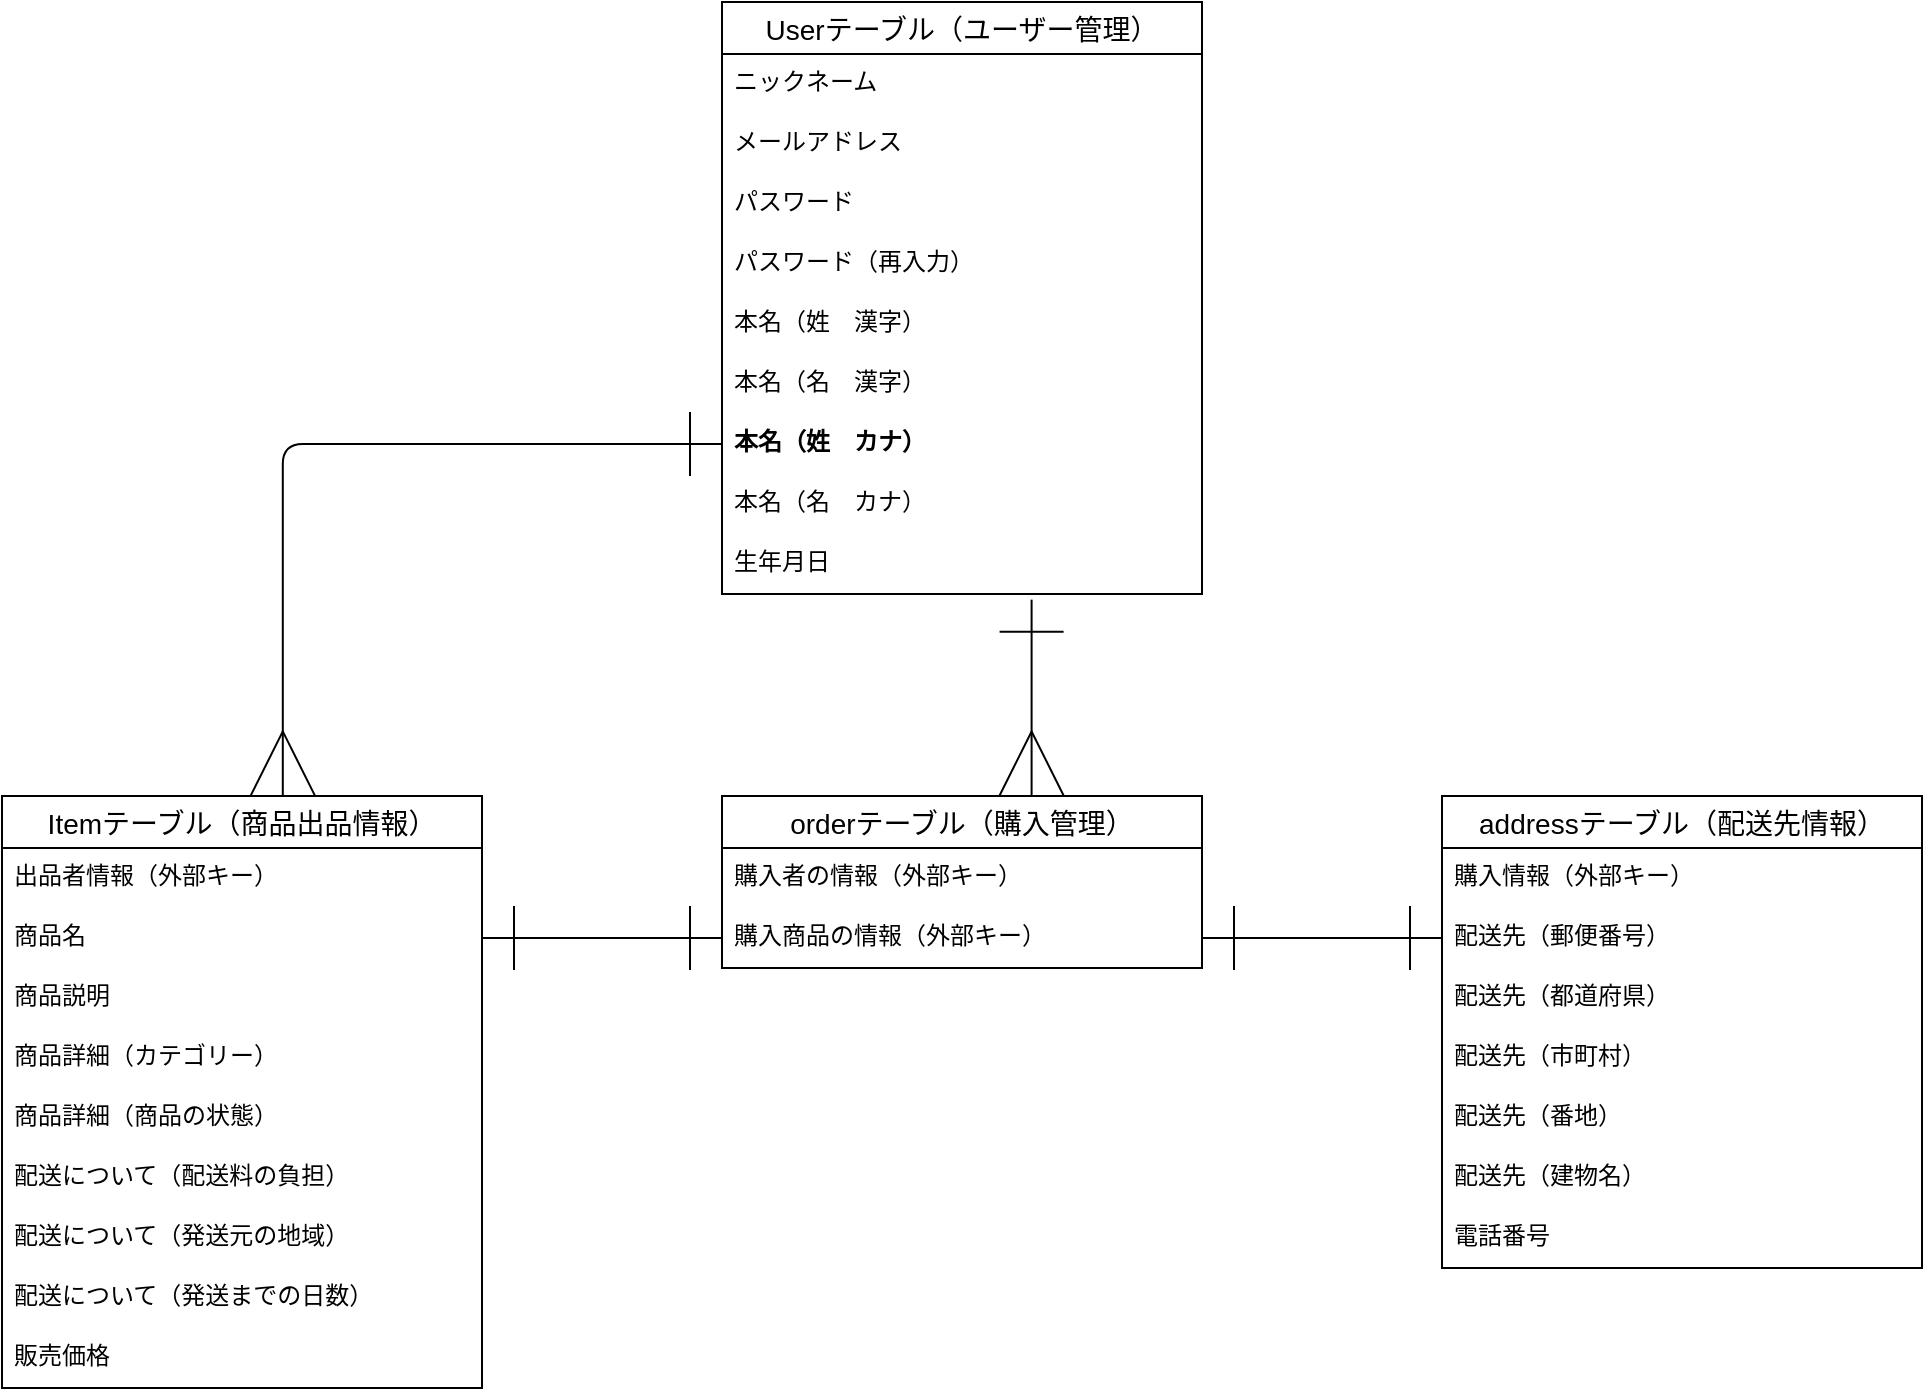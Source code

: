 <mxfile>
    <diagram id="HI0lDy3QpaaMc9chnMwf" name="ページ1">
        <mxGraphModel dx="1277" dy="736" grid="1" gridSize="10" guides="1" tooltips="1" connect="1" arrows="1" fold="1" page="0" pageScale="1" pageWidth="827" pageHeight="1169" background="none" math="0" shadow="0">
            <root>
                <mxCell id="0"/>
                <mxCell id="1" parent="0"/>
                <mxCell id="28" value="Userテーブル（ユーザー管理）" style="swimlane;fontStyle=0;childLayout=stackLayout;horizontal=1;startSize=26;horizontalStack=0;resizeParent=1;resizeParentMax=0;resizeLast=0;collapsible=1;marginBottom=0;align=center;fontSize=14;" vertex="1" parent="1">
                    <mxGeometry x="280" y="40" width="240" height="296" as="geometry">
                        <mxRectangle x="30" y="40" width="130" height="30" as="alternateBounds"/>
                    </mxGeometry>
                </mxCell>
                <mxCell id="29" value="ニックネーム" style="text;strokeColor=none;fillColor=none;spacingLeft=4;spacingRight=4;overflow=hidden;rotatable=0;points=[[0,0.5],[1,0.5]];portConstraint=eastwest;fontSize=12;" vertex="1" parent="28">
                    <mxGeometry y="26" width="240" height="30" as="geometry"/>
                </mxCell>
                <mxCell id="30" value="メールアドレス" style="text;strokeColor=none;fillColor=none;spacingLeft=4;spacingRight=4;overflow=hidden;rotatable=0;points=[[0,0.5],[1,0.5]];portConstraint=eastwest;fontSize=12;" vertex="1" parent="28">
                    <mxGeometry y="56" width="240" height="30" as="geometry"/>
                </mxCell>
                <mxCell id="31" value="パスワード" style="text;strokeColor=none;fillColor=none;spacingLeft=4;spacingRight=4;overflow=hidden;rotatable=0;points=[[0,0.5],[1,0.5]];portConstraint=eastwest;fontSize=12;" vertex="1" parent="28">
                    <mxGeometry y="86" width="240" height="30" as="geometry"/>
                </mxCell>
                <mxCell id="73" value="パスワード（再入力）" style="text;strokeColor=none;fillColor=none;spacingLeft=4;spacingRight=4;overflow=hidden;rotatable=0;points=[[0,0.5],[1,0.5]];portConstraint=eastwest;fontSize=12;" vertex="1" parent="28">
                    <mxGeometry y="116" width="240" height="30" as="geometry"/>
                </mxCell>
                <mxCell id="74" value="本名（姓　漢字）" style="text;strokeColor=none;fillColor=none;spacingLeft=4;spacingRight=4;overflow=hidden;rotatable=0;points=[[0,0.5],[1,0.5]];portConstraint=eastwest;fontSize=12;" vertex="1" parent="28">
                    <mxGeometry y="146" width="240" height="30" as="geometry"/>
                </mxCell>
                <mxCell id="76" value="本名（名　漢字）" style="text;strokeColor=none;fillColor=none;spacingLeft=4;spacingRight=4;overflow=hidden;rotatable=0;points=[[0,0.5],[1,0.5]];portConstraint=eastwest;fontSize=12;" vertex="1" parent="28">
                    <mxGeometry y="176" width="240" height="30" as="geometry"/>
                </mxCell>
                <mxCell id="77" value="本名（姓　カナ）" style="text;strokeColor=none;fillColor=none;spacingLeft=4;spacingRight=4;overflow=hidden;rotatable=0;points=[[0,0.5],[1,0.5]];portConstraint=eastwest;fontSize=12;fontStyle=1" vertex="1" parent="28">
                    <mxGeometry y="206" width="240" height="30" as="geometry"/>
                </mxCell>
                <mxCell id="75" value="本名（名　カナ）" style="text;strokeColor=none;fillColor=none;spacingLeft=4;spacingRight=4;overflow=hidden;rotatable=0;points=[[0,0.5],[1,0.5]];portConstraint=eastwest;fontSize=12;" vertex="1" parent="28">
                    <mxGeometry y="236" width="240" height="30" as="geometry"/>
                </mxCell>
                <mxCell id="78" value="生年月日" style="text;strokeColor=none;fillColor=none;spacingLeft=4;spacingRight=4;overflow=hidden;rotatable=0;points=[[0,0.5],[1,0.5]];portConstraint=eastwest;fontSize=12;" vertex="1" parent="28">
                    <mxGeometry y="266" width="240" height="30" as="geometry"/>
                </mxCell>
                <mxCell id="33" value="Itemテーブル（商品出品情報）" style="swimlane;fontStyle=0;childLayout=stackLayout;horizontal=1;startSize=26;horizontalStack=0;resizeParent=1;resizeParentMax=0;resizeLast=0;collapsible=1;marginBottom=0;align=center;fontSize=14;" vertex="1" parent="1">
                    <mxGeometry x="-80" y="437" width="240" height="296" as="geometry"/>
                </mxCell>
                <mxCell id="34" value="出品者情報（外部キー）" style="text;strokeColor=none;fillColor=none;spacingLeft=4;spacingRight=4;overflow=hidden;rotatable=0;points=[[0,0.5],[1,0.5]];portConstraint=eastwest;fontSize=12;" vertex="1" parent="33">
                    <mxGeometry y="26" width="240" height="30" as="geometry"/>
                </mxCell>
                <mxCell id="35" value="商品名" style="text;strokeColor=none;fillColor=none;spacingLeft=4;spacingRight=4;overflow=hidden;rotatable=0;points=[[0,0.5],[1,0.5]];portConstraint=eastwest;fontSize=12;" vertex="1" parent="33">
                    <mxGeometry y="56" width="240" height="30" as="geometry"/>
                </mxCell>
                <mxCell id="36" value="商品説明" style="text;strokeColor=none;fillColor=none;spacingLeft=4;spacingRight=4;overflow=hidden;rotatable=0;points=[[0,0.5],[1,0.5]];portConstraint=eastwest;fontSize=12;" vertex="1" parent="33">
                    <mxGeometry y="86" width="240" height="30" as="geometry"/>
                </mxCell>
                <mxCell id="38" value="商品詳細（カテゴリー）" style="text;strokeColor=none;fillColor=none;spacingLeft=4;spacingRight=4;overflow=hidden;rotatable=0;points=[[0,0.5],[1,0.5]];portConstraint=eastwest;fontSize=12;" vertex="1" parent="33">
                    <mxGeometry y="116" width="240" height="30" as="geometry"/>
                </mxCell>
                <mxCell id="79" value="商品詳細（商品の状態）" style="text;strokeColor=none;fillColor=none;spacingLeft=4;spacingRight=4;overflow=hidden;rotatable=0;points=[[0,0.5],[1,0.5]];portConstraint=eastwest;fontSize=12;" vertex="1" parent="33">
                    <mxGeometry y="146" width="240" height="30" as="geometry"/>
                </mxCell>
                <mxCell id="82" value="配送について（配送料の負担）" style="text;strokeColor=none;fillColor=none;spacingLeft=4;spacingRight=4;overflow=hidden;rotatable=0;points=[[0,0.5],[1,0.5]];portConstraint=eastwest;fontSize=12;" vertex="1" parent="33">
                    <mxGeometry y="176" width="240" height="30" as="geometry"/>
                </mxCell>
                <mxCell id="81" value="配送について（発送元の地域）" style="text;strokeColor=none;fillColor=none;spacingLeft=4;spacingRight=4;overflow=hidden;rotatable=0;points=[[0,0.5],[1,0.5]];portConstraint=eastwest;fontSize=12;" vertex="1" parent="33">
                    <mxGeometry y="206" width="240" height="30" as="geometry"/>
                </mxCell>
                <mxCell id="80" value="配送について（発送までの日数）" style="text;strokeColor=none;fillColor=none;spacingLeft=4;spacingRight=4;overflow=hidden;rotatable=0;points=[[0,0.5],[1,0.5]];portConstraint=eastwest;fontSize=12;" vertex="1" parent="33">
                    <mxGeometry y="236" width="240" height="30" as="geometry"/>
                </mxCell>
                <mxCell id="83" value="販売価格" style="text;strokeColor=none;fillColor=none;spacingLeft=4;spacingRight=4;overflow=hidden;rotatable=0;points=[[0,0.5],[1,0.5]];portConstraint=eastwest;fontSize=12;" vertex="1" parent="33">
                    <mxGeometry y="266" width="240" height="30" as="geometry"/>
                </mxCell>
                <mxCell id="55" value="orderテーブル（購入管理）" style="swimlane;fontStyle=0;childLayout=stackLayout;horizontal=1;startSize=26;horizontalStack=0;resizeParent=1;resizeParentMax=0;resizeLast=0;collapsible=1;marginBottom=0;align=center;fontSize=14;" vertex="1" parent="1">
                    <mxGeometry x="280" y="437" width="240" height="86" as="geometry"/>
                </mxCell>
                <mxCell id="56" value="購入者の情報（外部キー）" style="text;strokeColor=none;fillColor=none;spacingLeft=4;spacingRight=4;overflow=hidden;rotatable=0;points=[[0,0.5],[1,0.5]];portConstraint=eastwest;fontSize=12;" vertex="1" parent="55">
                    <mxGeometry y="26" width="240" height="30" as="geometry"/>
                </mxCell>
                <mxCell id="57" value="購入商品の情報（外部キー）" style="text;strokeColor=none;fillColor=none;spacingLeft=4;spacingRight=4;overflow=hidden;rotatable=0;points=[[0,0.5],[1,0.5]];portConstraint=eastwest;fontSize=12;" vertex="1" parent="55">
                    <mxGeometry y="56" width="240" height="30" as="geometry"/>
                </mxCell>
                <mxCell id="96" value="addressテーブル（配送先情報）" style="swimlane;fontStyle=0;childLayout=stackLayout;horizontal=1;startSize=26;horizontalStack=0;resizeParent=1;resizeParentMax=0;resizeLast=0;collapsible=1;marginBottom=0;align=center;fontSize=14;" vertex="1" parent="1">
                    <mxGeometry x="640" y="437" width="240" height="236" as="geometry"/>
                </mxCell>
                <mxCell id="110" value="購入情報（外部キー）" style="text;strokeColor=none;fillColor=none;spacingLeft=4;spacingRight=4;overflow=hidden;rotatable=0;points=[[0,0.5],[1,0.5]];portConstraint=eastwest;fontSize=12;" vertex="1" parent="96">
                    <mxGeometry y="26" width="240" height="30" as="geometry"/>
                </mxCell>
                <mxCell id="100" value="配送先（郵便番号）" style="text;strokeColor=none;fillColor=none;spacingLeft=4;spacingRight=4;overflow=hidden;rotatable=0;points=[[0,0.5],[1,0.5]];portConstraint=eastwest;fontSize=12;" vertex="1" parent="96">
                    <mxGeometry y="56" width="240" height="30" as="geometry"/>
                </mxCell>
                <mxCell id="101" value="配送先（都道府県）" style="text;strokeColor=none;fillColor=none;spacingLeft=4;spacingRight=4;overflow=hidden;rotatable=0;points=[[0,0.5],[1,0.5]];portConstraint=eastwest;fontSize=12;" vertex="1" parent="96">
                    <mxGeometry y="86" width="240" height="30" as="geometry"/>
                </mxCell>
                <mxCell id="102" value="配送先（市町村）" style="text;strokeColor=none;fillColor=none;spacingLeft=4;spacingRight=4;overflow=hidden;rotatable=0;points=[[0,0.5],[1,0.5]];portConstraint=eastwest;fontSize=12;" vertex="1" parent="96">
                    <mxGeometry y="116" width="240" height="30" as="geometry"/>
                </mxCell>
                <mxCell id="103" value="配送先（番地）" style="text;strokeColor=none;fillColor=none;spacingLeft=4;spacingRight=4;overflow=hidden;rotatable=0;points=[[0,0.5],[1,0.5]];portConstraint=eastwest;fontSize=12;" vertex="1" parent="96">
                    <mxGeometry y="146" width="240" height="30" as="geometry"/>
                </mxCell>
                <mxCell id="104" value="配送先（建物名）" style="text;strokeColor=none;fillColor=none;spacingLeft=4;spacingRight=4;overflow=hidden;rotatable=0;points=[[0,0.5],[1,0.5]];portConstraint=eastwest;fontSize=12;" vertex="1" parent="96">
                    <mxGeometry y="176" width="240" height="30" as="geometry"/>
                </mxCell>
                <mxCell id="106" value="電話番号" style="text;strokeColor=none;fillColor=none;spacingLeft=4;spacingRight=4;overflow=hidden;rotatable=0;points=[[0,0.5],[1,0.5]];portConstraint=eastwest;fontSize=12;" vertex="1" parent="96">
                    <mxGeometry y="206" width="240" height="30" as="geometry"/>
                </mxCell>
                <mxCell id="122" value="" style="endArrow=ERmany;html=1;startSize=30;endSize=30;sourcePerimeterSpacing=0;targetPerimeterSpacing=0;endFill=0;entryX=0.645;entryY=-0.003;entryDx=0;entryDy=0;entryPerimeter=0;exitX=0.645;exitY=1.094;exitDx=0;exitDy=0;exitPerimeter=0;startArrow=ERone;startFill=0;" edge="1" parent="1" source="78" target="55">
                    <mxGeometry width="50" height="50" relative="1" as="geometry">
                        <mxPoint x="440" y="330" as="sourcePoint"/>
                        <mxPoint x="440" y="430" as="targetPoint"/>
                    </mxGeometry>
                </mxCell>
                <mxCell id="123" style="edgeStyle=orthogonalEdgeStyle;html=1;exitX=0;exitY=0.5;exitDx=0;exitDy=0;startArrow=ERone;startFill=0;endArrow=ERmany;endFill=0;startSize=30;endSize=30;sourcePerimeterSpacing=0;targetPerimeterSpacing=0;entryX=0.585;entryY=-0.001;entryDx=0;entryDy=0;entryPerimeter=0;" edge="1" parent="1" source="77" target="33">
                    <mxGeometry relative="1" as="geometry">
                        <mxPoint x="60" y="260" as="targetPoint"/>
                    </mxGeometry>
                </mxCell>
                <mxCell id="124" style="edgeStyle=orthogonalEdgeStyle;html=1;exitX=1;exitY=0.5;exitDx=0;exitDy=0;entryX=0;entryY=0.5;entryDx=0;entryDy=0;startArrow=ERone;startFill=0;endArrow=ERone;endFill=0;startSize=30;endSize=30;sourcePerimeterSpacing=0;targetPerimeterSpacing=0;" edge="1" parent="1" source="35" target="57">
                    <mxGeometry relative="1" as="geometry"/>
                </mxCell>
                <mxCell id="125" style="edgeStyle=orthogonalEdgeStyle;html=1;exitX=1;exitY=0.5;exitDx=0;exitDy=0;entryX=0;entryY=0.5;entryDx=0;entryDy=0;startArrow=ERone;startFill=0;endArrow=ERone;endFill=0;startSize=30;endSize=30;sourcePerimeterSpacing=0;targetPerimeterSpacing=0;" edge="1" parent="1" source="57" target="100">
                    <mxGeometry relative="1" as="geometry"/>
                </mxCell>
            </root>
        </mxGraphModel>
    </diagram>
</mxfile>